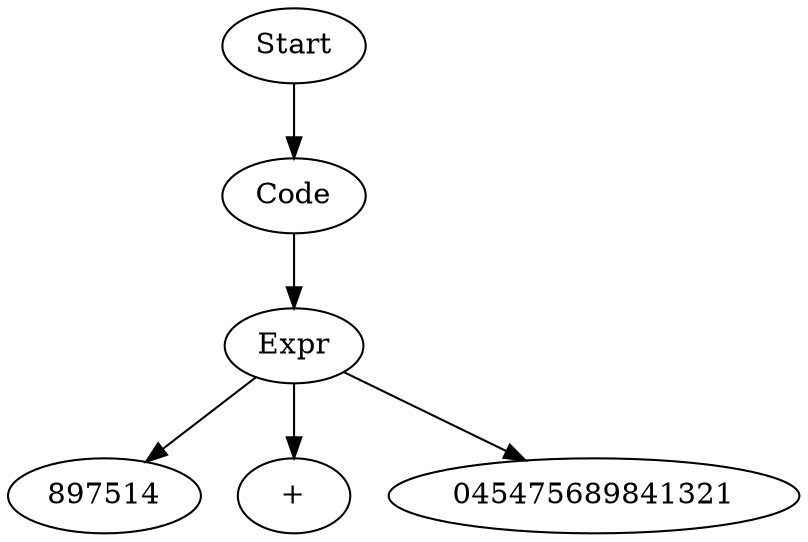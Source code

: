 digraph AST {
  "134272668540768" [label="Start"];
  "134272668540768" -> "134272668539088";
  "134272668539088" [label="Code"];
  "134272668539088" -> "134272668541968";
  "134272668541968" [label="Expr"];
  "134272668541968" -> "134272668541680";
  "134272668541968" -> "134272668541536";
  "134272668541968" -> "134272668542400";
  "134272668541680" [label="897514"];
  "134272668541536" [label="+"];
  "134272668542400" [label="045475689841321"];
}
